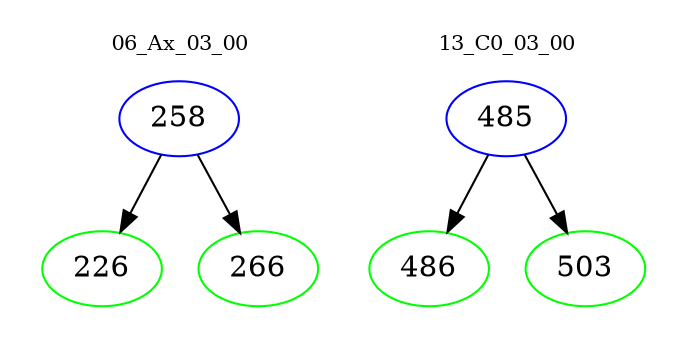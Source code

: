 digraph{
subgraph cluster_0 {
color = white
label = "06_Ax_03_00";
fontsize=10;
T0_258 [label="258", color="blue"]
T0_258 -> T0_226 [color="black"]
T0_226 [label="226", color="green"]
T0_258 -> T0_266 [color="black"]
T0_266 [label="266", color="green"]
}
subgraph cluster_1 {
color = white
label = "13_C0_03_00";
fontsize=10;
T1_485 [label="485", color="blue"]
T1_485 -> T1_486 [color="black"]
T1_486 [label="486", color="green"]
T1_485 -> T1_503 [color="black"]
T1_503 [label="503", color="green"]
}
}
